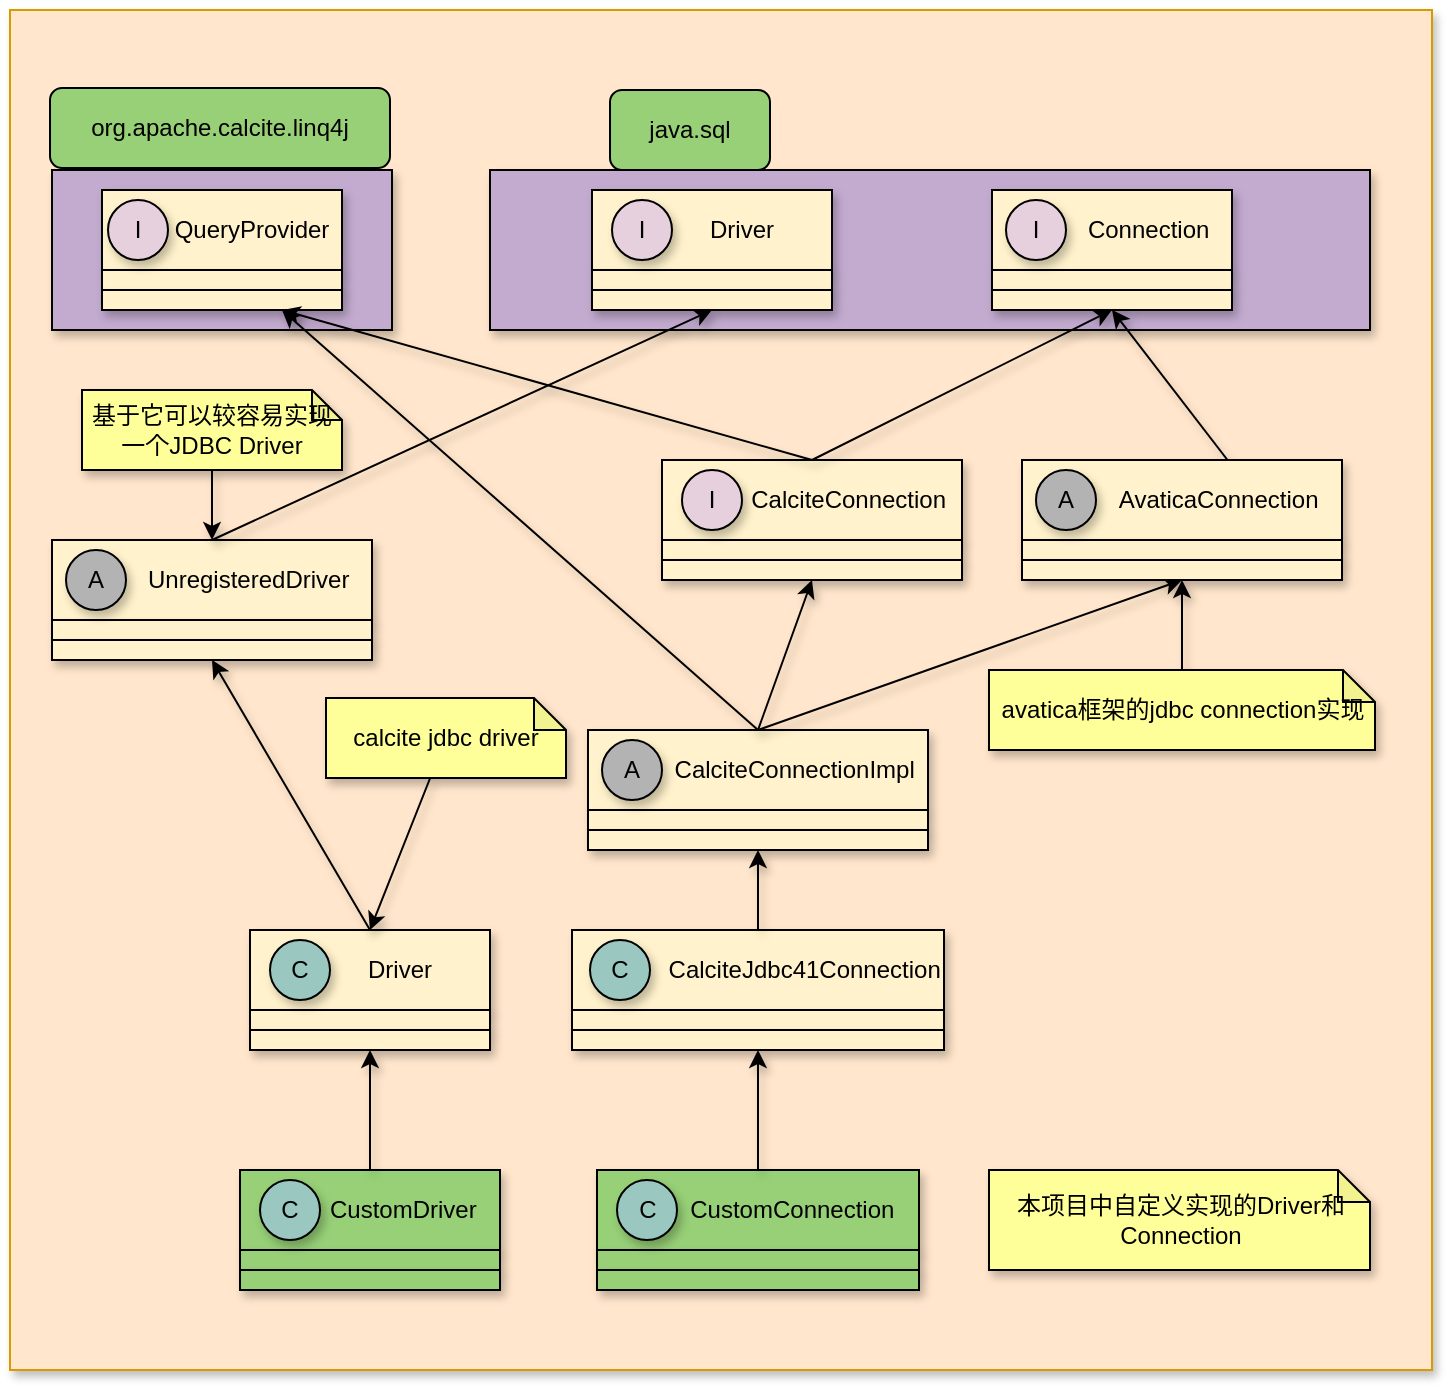 <mxfile version="16.6.2" type="github">
  <diagram id="AoQIWtYYpwWVk6ZIjzAr" name="Page-1">
    <mxGraphModel dx="3157" dy="890" grid="1" gridSize="10" guides="1" tooltips="1" connect="1" arrows="1" fold="1" page="1" pageScale="1" pageWidth="1169" pageHeight="827" math="0" shadow="0">
      <root>
        <mxCell id="0" />
        <mxCell id="1" parent="0" />
        <mxCell id="5O7vwhL4JTgxeK-SQRp--77" value="" style="rounded=0;whiteSpace=wrap;html=1;hachureGap=4;pointerEvents=0;fillColor=#ffe6cc;strokeColor=#d79b00;shadow=1;" vertex="1" parent="1">
          <mxGeometry x="-100" y="70" width="711" height="680" as="geometry" />
        </mxCell>
        <mxCell id="5O7vwhL4JTgxeK-SQRp--1" value="" style="rounded=0;whiteSpace=wrap;html=1;fillColor=#C3ABD0;shadow=1;" vertex="1" parent="1">
          <mxGeometry x="140" y="150" width="440" height="80" as="geometry" />
        </mxCell>
        <mxCell id="5O7vwhL4JTgxeK-SQRp--2" value="&amp;nbsp; &amp;nbsp; &amp;nbsp; &amp;nbsp; &amp;nbsp;Driver" style="rounded=0;whiteSpace=wrap;html=1;fillColor=#FFF2CC;shadow=1;" vertex="1" parent="1">
          <mxGeometry x="191" y="160" width="120" height="40" as="geometry" />
        </mxCell>
        <mxCell id="5O7vwhL4JTgxeK-SQRp--3" value="java.sql" style="rounded=1;whiteSpace=wrap;html=1;fillColor=#97D077;" vertex="1" parent="1">
          <mxGeometry x="200" y="110" width="80" height="40" as="geometry" />
        </mxCell>
        <mxCell id="5O7vwhL4JTgxeK-SQRp--4" value="&amp;nbsp; &amp;nbsp; &amp;nbsp; &amp;nbsp; &amp;nbsp; &amp;nbsp;Connection" style="rounded=0;whiteSpace=wrap;html=1;fillColor=#FFF2CC;shadow=1;" vertex="1" parent="1">
          <mxGeometry x="391" y="160" width="120" height="40" as="geometry" />
        </mxCell>
        <mxCell id="5O7vwhL4JTgxeK-SQRp--5" value="" style="rounded=0;whiteSpace=wrap;html=1;fillColor=#FFF2CC;shadow=1;" vertex="1" parent="1">
          <mxGeometry x="191" y="200" width="120" height="10" as="geometry" />
        </mxCell>
        <mxCell id="5O7vwhL4JTgxeK-SQRp--6" value="" style="rounded=0;whiteSpace=wrap;html=1;fillColor=#FFF2CC;shadow=1;" vertex="1" parent="1">
          <mxGeometry x="391" y="200" width="120" height="10" as="geometry" />
        </mxCell>
        <mxCell id="5O7vwhL4JTgxeK-SQRp--7" value="" style="rounded=0;whiteSpace=wrap;html=1;fillColor=#C3ABD0;shadow=1;" vertex="1" parent="1">
          <mxGeometry x="-79" y="150" width="170" height="80" as="geometry" />
        </mxCell>
        <mxCell id="5O7vwhL4JTgxeK-SQRp--8" value="&amp;nbsp; &amp;nbsp; &amp;nbsp; &amp;nbsp; &amp;nbsp;QueryProvider" style="rounded=0;whiteSpace=wrap;html=1;fillColor=#FFF2CC;shadow=1;" vertex="1" parent="1">
          <mxGeometry x="-54" y="160" width="120" height="40" as="geometry" />
        </mxCell>
        <mxCell id="5O7vwhL4JTgxeK-SQRp--9" value="" style="rounded=0;whiteSpace=wrap;html=1;fillColor=#FFF2CC;shadow=1;" vertex="1" parent="1">
          <mxGeometry x="-54" y="200" width="120" height="10" as="geometry" />
        </mxCell>
        <mxCell id="5O7vwhL4JTgxeK-SQRp--10" value="org.apache.calcite.linq4j" style="rounded=1;whiteSpace=wrap;html=1;fillColor=#97D077;" vertex="1" parent="1">
          <mxGeometry x="-80" y="109" width="170" height="40" as="geometry" />
        </mxCell>
        <mxCell id="5O7vwhL4JTgxeK-SQRp--11" value="" style="rounded=0;whiteSpace=wrap;html=1;fillColor=#FFF2CC;shadow=1;" vertex="1" parent="1">
          <mxGeometry x="191" y="210" width="120" height="10" as="geometry" />
        </mxCell>
        <mxCell id="5O7vwhL4JTgxeK-SQRp--12" value="" style="rounded=0;whiteSpace=wrap;html=1;fillColor=#FFF2CC;shadow=1;" vertex="1" parent="1">
          <mxGeometry x="391" y="210" width="120" height="10" as="geometry" />
        </mxCell>
        <mxCell id="5O7vwhL4JTgxeK-SQRp--13" value="&amp;nbsp; &amp;nbsp; &amp;nbsp; &amp;nbsp; &amp;nbsp; &amp;nbsp;CalciteConnection" style="rounded=0;whiteSpace=wrap;html=1;fillColor=#FFF2CC;shadow=1;" vertex="1" parent="1">
          <mxGeometry x="226" y="295" width="150" height="40" as="geometry" />
        </mxCell>
        <mxCell id="5O7vwhL4JTgxeK-SQRp--14" value="" style="rounded=0;whiteSpace=wrap;html=1;fillColor=#FFF2CC;shadow=1;" vertex="1" parent="1">
          <mxGeometry x="226" y="335" width="150" height="10" as="geometry" />
        </mxCell>
        <mxCell id="5O7vwhL4JTgxeK-SQRp--16" value="" style="rounded=0;whiteSpace=wrap;html=1;fillColor=#FFF2CC;shadow=1;" vertex="1" parent="1">
          <mxGeometry x="226" y="345" width="150" height="10" as="geometry" />
        </mxCell>
        <mxCell id="5O7vwhL4JTgxeK-SQRp--18" value="" style="endArrow=classic;html=1;rounded=0;exitX=0.5;exitY=0;exitDx=0;exitDy=0;fillColor=#FFF2CC;shadow=1;entryX=0.5;entryY=1;entryDx=0;entryDy=0;" edge="1" parent="1" source="5O7vwhL4JTgxeK-SQRp--13" target="5O7vwhL4JTgxeK-SQRp--12">
          <mxGeometry width="50" height="50" relative="1" as="geometry">
            <mxPoint x="388" y="340" as="sourcePoint" />
            <mxPoint x="420" y="220" as="targetPoint" />
          </mxGeometry>
        </mxCell>
        <mxCell id="5O7vwhL4JTgxeK-SQRp--19" value="" style="rounded=0;whiteSpace=wrap;html=1;fillColor=#FFF2CC;shadow=1;" vertex="1" parent="1">
          <mxGeometry x="-54" y="210" width="120" height="10" as="geometry" />
        </mxCell>
        <mxCell id="5O7vwhL4JTgxeK-SQRp--20" value="" style="endArrow=classic;html=1;rounded=0;exitX=0.5;exitY=0;exitDx=0;exitDy=0;entryX=0.75;entryY=1;entryDx=0;entryDy=0;fillColor=#FFF2CC;shadow=1;" edge="1" parent="1" source="5O7vwhL4JTgxeK-SQRp--13" target="5O7vwhL4JTgxeK-SQRp--19">
          <mxGeometry width="50" height="50" relative="1" as="geometry">
            <mxPoint x="392.12" y="361.84" as="sourcePoint" />
            <mxPoint x="183" y="220" as="targetPoint" />
          </mxGeometry>
        </mxCell>
        <mxCell id="5O7vwhL4JTgxeK-SQRp--21" value="I" style="ellipse;whiteSpace=wrap;html=1;aspect=fixed;fillColor=#E6D0DE;shadow=1;" vertex="1" parent="1">
          <mxGeometry x="201" y="165" width="30" height="30" as="geometry" />
        </mxCell>
        <mxCell id="5O7vwhL4JTgxeK-SQRp--22" value="I" style="ellipse;whiteSpace=wrap;html=1;aspect=fixed;fillColor=#E6D0DE;shadow=1;" vertex="1" parent="1">
          <mxGeometry x="398" y="165" width="30" height="30" as="geometry" />
        </mxCell>
        <mxCell id="5O7vwhL4JTgxeK-SQRp--23" value="I" style="ellipse;whiteSpace=wrap;html=1;aspect=fixed;fillColor=#E6D0DE;shadow=1;" vertex="1" parent="1">
          <mxGeometry x="-51" y="165" width="30" height="30" as="geometry" />
        </mxCell>
        <mxCell id="5O7vwhL4JTgxeK-SQRp--24" value="" style="endArrow=classic;html=1;rounded=0;exitX=0.5;exitY=0;exitDx=0;exitDy=0;entryX=0.5;entryY=1;entryDx=0;entryDy=0;fillColor=#FFF2CC;shadow=1;" edge="1" parent="1" target="5O7vwhL4JTgxeK-SQRp--12">
          <mxGeometry width="50" height="50" relative="1" as="geometry">
            <mxPoint x="528" y="320.0" as="sourcePoint" />
            <mxPoint x="488" y="220" as="targetPoint" />
          </mxGeometry>
        </mxCell>
        <mxCell id="5O7vwhL4JTgxeK-SQRp--25" value="I" style="ellipse;whiteSpace=wrap;html=1;aspect=fixed;fillColor=#E6D0DE;shadow=1;" vertex="1" parent="1">
          <mxGeometry x="236" y="300" width="30" height="30" as="geometry" />
        </mxCell>
        <mxCell id="5O7vwhL4JTgxeK-SQRp--27" value="&amp;nbsp; &amp;nbsp; &amp;nbsp; &amp;nbsp; &amp;nbsp;Driver" style="rounded=0;whiteSpace=wrap;html=1;fillColor=#FFF2CC;shadow=1;" vertex="1" parent="1">
          <mxGeometry x="20" y="530" width="120" height="40" as="geometry" />
        </mxCell>
        <mxCell id="5O7vwhL4JTgxeK-SQRp--28" value="" style="rounded=0;whiteSpace=wrap;html=1;fillColor=#FFF2CC;shadow=1;" vertex="1" parent="1">
          <mxGeometry x="20" y="570" width="120" height="10" as="geometry" />
        </mxCell>
        <mxCell id="5O7vwhL4JTgxeK-SQRp--29" value="" style="rounded=0;whiteSpace=wrap;html=1;fillColor=#FFF2CC;shadow=1;" vertex="1" parent="1">
          <mxGeometry x="20" y="580" width="120" height="10" as="geometry" />
        </mxCell>
        <mxCell id="5O7vwhL4JTgxeK-SQRp--30" value="&amp;nbsp; &amp;nbsp; &amp;nbsp; &amp;nbsp; &amp;nbsp; &amp;nbsp;UnregisteredDriver" style="rounded=0;whiteSpace=wrap;html=1;fillColor=#FFF2CC;shadow=1;" vertex="1" parent="1">
          <mxGeometry x="-79" y="335" width="160" height="40" as="geometry" />
        </mxCell>
        <mxCell id="5O7vwhL4JTgxeK-SQRp--31" value="" style="rounded=0;whiteSpace=wrap;html=1;fillColor=#FFF2CC;shadow=1;" vertex="1" parent="1">
          <mxGeometry x="-79" y="375" width="160" height="10" as="geometry" />
        </mxCell>
        <mxCell id="5O7vwhL4JTgxeK-SQRp--32" value="" style="rounded=0;whiteSpace=wrap;html=1;fillColor=#FFF2CC;shadow=1;" vertex="1" parent="1">
          <mxGeometry x="-79" y="385" width="160" height="10" as="geometry" />
        </mxCell>
        <mxCell id="5O7vwhL4JTgxeK-SQRp--33" value="A" style="ellipse;whiteSpace=wrap;html=1;aspect=fixed;fillColor=#B3B3B3;shadow=1;" vertex="1" parent="1">
          <mxGeometry x="-72" y="340" width="30" height="30" as="geometry" />
        </mxCell>
        <mxCell id="5O7vwhL4JTgxeK-SQRp--34" value="C" style="ellipse;whiteSpace=wrap;html=1;aspect=fixed;fillColor=#9AC7BF;shadow=1;" vertex="1" parent="1">
          <mxGeometry x="30" y="535" width="30" height="30" as="geometry" />
        </mxCell>
        <mxCell id="5O7vwhL4JTgxeK-SQRp--35" value="" style="endArrow=classic;html=1;rounded=0;exitX=0.5;exitY=0;exitDx=0;exitDy=0;entryX=0.5;entryY=1;entryDx=0;entryDy=0;fillColor=#FFF2CC;shadow=1;" edge="1" parent="1" source="5O7vwhL4JTgxeK-SQRp--30" target="5O7vwhL4JTgxeK-SQRp--11">
          <mxGeometry width="50" height="50" relative="1" as="geometry">
            <mxPoint x="315.5" y="330" as="sourcePoint" />
            <mxPoint x="358" y="220" as="targetPoint" />
          </mxGeometry>
        </mxCell>
        <mxCell id="5O7vwhL4JTgxeK-SQRp--36" value="" style="endArrow=classic;html=1;rounded=0;exitX=0.5;exitY=0;exitDx=0;exitDy=0;entryX=0.5;entryY=1;entryDx=0;entryDy=0;fillColor=#FFF2CC;shadow=1;" edge="1" parent="1" source="5O7vwhL4JTgxeK-SQRp--27" target="5O7vwhL4JTgxeK-SQRp--32">
          <mxGeometry width="50" height="50" relative="1" as="geometry">
            <mxPoint x="326.5" y="340" as="sourcePoint" />
            <mxPoint x="204" y="240" as="targetPoint" />
          </mxGeometry>
        </mxCell>
        <mxCell id="5O7vwhL4JTgxeK-SQRp--37" value="&amp;nbsp; &amp;nbsp; &amp;nbsp; &amp;nbsp; &amp;nbsp; &amp;nbsp;CalciteConnectionImpl" style="rounded=0;whiteSpace=wrap;html=1;fillColor=#FFF2CC;shadow=1;" vertex="1" parent="1">
          <mxGeometry x="189" y="430" width="170" height="40" as="geometry" />
        </mxCell>
        <mxCell id="5O7vwhL4JTgxeK-SQRp--38" value="" style="rounded=0;whiteSpace=wrap;html=1;fillColor=#FFF2CC;shadow=1;" vertex="1" parent="1">
          <mxGeometry x="189" y="470" width="170" height="10" as="geometry" />
        </mxCell>
        <mxCell id="5O7vwhL4JTgxeK-SQRp--39" value="" style="rounded=0;whiteSpace=wrap;html=1;fillColor=#FFF2CC;shadow=1;" vertex="1" parent="1">
          <mxGeometry x="189" y="480" width="170" height="10" as="geometry" />
        </mxCell>
        <mxCell id="5O7vwhL4JTgxeK-SQRp--40" value="A" style="ellipse;whiteSpace=wrap;html=1;aspect=fixed;fillColor=#B3B3B3;shadow=1;" vertex="1" parent="1">
          <mxGeometry x="196" y="435" width="30" height="30" as="geometry" />
        </mxCell>
        <mxCell id="5O7vwhL4JTgxeK-SQRp--41" value="&amp;nbsp; &amp;nbsp; &amp;nbsp; &amp;nbsp; &amp;nbsp; &amp;nbsp; &amp;nbsp; CalciteJdbc41Connection" style="rounded=0;whiteSpace=wrap;html=1;fillColor=#FFF2CC;shadow=1;" vertex="1" parent="1">
          <mxGeometry x="181" y="530" width="186" height="40" as="geometry" />
        </mxCell>
        <mxCell id="5O7vwhL4JTgxeK-SQRp--42" value="" style="rounded=0;whiteSpace=wrap;html=1;fillColor=#FFF2CC;shadow=1;" vertex="1" parent="1">
          <mxGeometry x="181" y="570" width="186" height="10" as="geometry" />
        </mxCell>
        <mxCell id="5O7vwhL4JTgxeK-SQRp--43" value="" style="rounded=0;whiteSpace=wrap;html=1;fillColor=#FFF2CC;shadow=1;" vertex="1" parent="1">
          <mxGeometry x="181" y="580" width="186" height="10" as="geometry" />
        </mxCell>
        <mxCell id="5O7vwhL4JTgxeK-SQRp--44" value="C" style="ellipse;whiteSpace=wrap;html=1;aspect=fixed;fillColor=#9AC7BF;shadow=1;" vertex="1" parent="1">
          <mxGeometry x="190" y="535" width="30" height="30" as="geometry" />
        </mxCell>
        <mxCell id="5O7vwhL4JTgxeK-SQRp--45" value="" style="endArrow=classic;html=1;rounded=0;exitX=0.5;exitY=0;exitDx=0;exitDy=0;entryX=0.5;entryY=1;entryDx=0;entryDy=0;fillColor=#FFF2CC;shadow=1;" edge="1" parent="1" source="5O7vwhL4JTgxeK-SQRp--37" target="5O7vwhL4JTgxeK-SQRp--16">
          <mxGeometry width="50" height="50" relative="1" as="geometry">
            <mxPoint x="386.55" y="330" as="sourcePoint" />
            <mxPoint x="499" y="230" as="targetPoint" />
          </mxGeometry>
        </mxCell>
        <mxCell id="5O7vwhL4JTgxeK-SQRp--46" value="" style="endArrow=classic;html=1;rounded=0;exitX=0.5;exitY=0;exitDx=0;exitDy=0;entryX=0.5;entryY=1;entryDx=0;entryDy=0;fillColor=#FFF2CC;shadow=1;" edge="1" parent="1" source="5O7vwhL4JTgxeK-SQRp--37" target="5O7vwhL4JTgxeK-SQRp--62">
          <mxGeometry width="50" height="50" relative="1" as="geometry">
            <mxPoint x="396.55" y="340" as="sourcePoint" />
            <mxPoint x="529" y="380" as="targetPoint" />
          </mxGeometry>
        </mxCell>
        <mxCell id="5O7vwhL4JTgxeK-SQRp--47" value="" style="endArrow=classic;html=1;rounded=0;exitX=0.5;exitY=0;exitDx=0;exitDy=0;entryX=0.75;entryY=1;entryDx=0;entryDy=0;fillColor=#FFF2CC;shadow=1;" edge="1" parent="1" source="5O7vwhL4JTgxeK-SQRp--37" target="5O7vwhL4JTgxeK-SQRp--19">
          <mxGeometry width="50" height="50" relative="1" as="geometry">
            <mxPoint x="405.55" y="350" as="sourcePoint" />
            <mxPoint x="123" y="220" as="targetPoint" />
          </mxGeometry>
        </mxCell>
        <mxCell id="5O7vwhL4JTgxeK-SQRp--48" value="" style="endArrow=classic;html=1;rounded=0;entryX=0.5;entryY=1;entryDx=0;entryDy=0;fillColor=#FFF2CC;shadow=1;" edge="1" parent="1" source="5O7vwhL4JTgxeK-SQRp--41" target="5O7vwhL4JTgxeK-SQRp--39">
          <mxGeometry width="50" height="50" relative="1" as="geometry">
            <mxPoint x="284" y="440" as="sourcePoint" />
            <mxPoint x="354" y="390" as="targetPoint" />
          </mxGeometry>
        </mxCell>
        <mxCell id="5O7vwhL4JTgxeK-SQRp--49" value="" style="edgeStyle=none;rounded=0;orthogonalLoop=1;jettySize=auto;html=1;fillColor=#FFF2CC;elbow=vertical;entryX=0.5;entryY=0;entryDx=0;entryDy=0;shadow=1;" edge="1" parent="1" source="5O7vwhL4JTgxeK-SQRp--50" target="5O7vwhL4JTgxeK-SQRp--27">
          <mxGeometry relative="1" as="geometry" />
        </mxCell>
        <mxCell id="5O7vwhL4JTgxeK-SQRp--50" value="calcite jdbc driver" style="shape=note;whiteSpace=wrap;html=1;backgroundOutline=1;darkOpacity=0.05;fillColor=#FFFF99;size=16;shadow=1;" vertex="1" parent="1">
          <mxGeometry x="58" y="414" width="120" height="40" as="geometry" />
        </mxCell>
        <mxCell id="5O7vwhL4JTgxeK-SQRp--51" value="" style="edgeStyle=none;rounded=0;orthogonalLoop=1;jettySize=auto;html=1;fillColor=#FFF2CC;elbow=vertical;entryX=0.5;entryY=1;entryDx=0;entryDy=0;shadow=1;" edge="1" parent="1" source="5O7vwhL4JTgxeK-SQRp--52" target="5O7vwhL4JTgxeK-SQRp--62">
          <mxGeometry relative="1" as="geometry">
            <mxPoint x="528.474" y="380" as="targetPoint" />
          </mxGeometry>
        </mxCell>
        <mxCell id="5O7vwhL4JTgxeK-SQRp--52" value="avatica框架的jdbc connection实现" style="shape=note;whiteSpace=wrap;html=1;backgroundOutline=1;darkOpacity=0.05;fillColor=#FFFF99;size=16;shadow=1;" vertex="1" parent="1">
          <mxGeometry x="389.5" y="400" width="193" height="40" as="geometry" />
        </mxCell>
        <mxCell id="5O7vwhL4JTgxeK-SQRp--53" value="" style="edgeStyle=none;rounded=0;orthogonalLoop=1;jettySize=auto;html=1;fillColor=#FFF2CC;elbow=vertical;exitX=0.5;exitY=1;exitDx=0;exitDy=0;exitPerimeter=0;entryX=0.5;entryY=0;entryDx=0;entryDy=0;shadow=1;" edge="1" parent="1" source="5O7vwhL4JTgxeK-SQRp--54" target="5O7vwhL4JTgxeK-SQRp--30">
          <mxGeometry relative="1" as="geometry">
            <mxPoint x="-39" y="330" as="targetPoint" />
          </mxGeometry>
        </mxCell>
        <mxCell id="5O7vwhL4JTgxeK-SQRp--54" value="基于它可以较容易实现一个JDBC Driver" style="shape=note;whiteSpace=wrap;html=1;backgroundOutline=1;darkOpacity=0.05;fillColor=#FFFF99;size=15;shadow=1;" vertex="1" parent="1">
          <mxGeometry x="-64" y="260" width="130" height="40" as="geometry" />
        </mxCell>
        <mxCell id="5O7vwhL4JTgxeK-SQRp--60" value="&amp;nbsp; &amp;nbsp; &amp;nbsp; &amp;nbsp; &amp;nbsp; &amp;nbsp;AvaticaConnection" style="rounded=0;whiteSpace=wrap;html=1;fillColor=#FFF2CC;shadow=1;" vertex="1" parent="1">
          <mxGeometry x="406" y="295" width="160" height="40" as="geometry" />
        </mxCell>
        <mxCell id="5O7vwhL4JTgxeK-SQRp--61" value="" style="rounded=0;whiteSpace=wrap;html=1;fillColor=#FFF2CC;shadow=1;" vertex="1" parent="1">
          <mxGeometry x="406" y="335" width="160" height="10" as="geometry" />
        </mxCell>
        <mxCell id="5O7vwhL4JTgxeK-SQRp--62" value="" style="rounded=0;whiteSpace=wrap;html=1;fillColor=#FFF2CC;shadow=1;" vertex="1" parent="1">
          <mxGeometry x="406" y="345" width="160" height="10" as="geometry" />
        </mxCell>
        <mxCell id="5O7vwhL4JTgxeK-SQRp--63" value="A" style="ellipse;whiteSpace=wrap;html=1;aspect=fixed;fillColor=#B3B3B3;shadow=1;" vertex="1" parent="1">
          <mxGeometry x="413" y="300" width="30" height="30" as="geometry" />
        </mxCell>
        <mxCell id="5O7vwhL4JTgxeK-SQRp--66" value="&amp;nbsp; &amp;nbsp; &amp;nbsp; &amp;nbsp; &amp;nbsp; CustomDriver" style="rounded=0;whiteSpace=wrap;html=1;fillColor=#97D077;shadow=1;" vertex="1" parent="1">
          <mxGeometry x="15" y="650" width="130" height="40" as="geometry" />
        </mxCell>
        <mxCell id="5O7vwhL4JTgxeK-SQRp--67" value="" style="rounded=0;whiteSpace=wrap;html=1;fillColor=#97D077;shadow=1;" vertex="1" parent="1">
          <mxGeometry x="15" y="690" width="130" height="10" as="geometry" />
        </mxCell>
        <mxCell id="5O7vwhL4JTgxeK-SQRp--68" value="" style="rounded=0;whiteSpace=wrap;html=1;fillColor=#97D077;shadow=1;" vertex="1" parent="1">
          <mxGeometry x="15" y="700" width="130" height="10" as="geometry" />
        </mxCell>
        <mxCell id="5O7vwhL4JTgxeK-SQRp--69" value="C" style="ellipse;whiteSpace=wrap;html=1;aspect=fixed;fillColor=#9AC7BF;shadow=1;" vertex="1" parent="1">
          <mxGeometry x="25" y="655" width="30" height="30" as="geometry" />
        </mxCell>
        <mxCell id="5O7vwhL4JTgxeK-SQRp--70" value="&amp;nbsp; &amp;nbsp; &amp;nbsp; &amp;nbsp; &amp;nbsp; CustomConnection" style="rounded=0;whiteSpace=wrap;html=1;fillColor=#97D077;shadow=1;" vertex="1" parent="1">
          <mxGeometry x="193.5" y="650" width="161" height="40" as="geometry" />
        </mxCell>
        <mxCell id="5O7vwhL4JTgxeK-SQRp--71" value="" style="rounded=0;whiteSpace=wrap;html=1;fillColor=#97D077;shadow=1;" vertex="1" parent="1">
          <mxGeometry x="193.5" y="690" width="161" height="10" as="geometry" />
        </mxCell>
        <mxCell id="5O7vwhL4JTgxeK-SQRp--72" value="" style="rounded=0;whiteSpace=wrap;html=1;fillColor=#97D077;shadow=1;" vertex="1" parent="1">
          <mxGeometry x="193.5" y="700" width="161" height="10" as="geometry" />
        </mxCell>
        <mxCell id="5O7vwhL4JTgxeK-SQRp--73" value="C" style="ellipse;whiteSpace=wrap;html=1;aspect=fixed;fillColor=#9AC7BF;shadow=1;" vertex="1" parent="1">
          <mxGeometry x="203.5" y="655" width="30" height="30" as="geometry" />
        </mxCell>
        <mxCell id="5O7vwhL4JTgxeK-SQRp--74" value="" style="endArrow=classic;html=1;rounded=0;entryX=0.5;entryY=1;entryDx=0;entryDy=0;fillColor=#FFF2CC;shadow=1;exitX=0.5;exitY=0;exitDx=0;exitDy=0;" edge="1" parent="1" source="5O7vwhL4JTgxeK-SQRp--66" target="5O7vwhL4JTgxeK-SQRp--29">
          <mxGeometry width="50" height="50" relative="1" as="geometry">
            <mxPoint x="80" y="640" as="sourcePoint" />
            <mxPoint x="10" y="405" as="targetPoint" />
          </mxGeometry>
        </mxCell>
        <mxCell id="5O7vwhL4JTgxeK-SQRp--75" value="" style="endArrow=classic;html=1;rounded=0;entryX=0.5;entryY=1;entryDx=0;entryDy=0;fillColor=#FFF2CC;shadow=1;" edge="1" parent="1" source="5O7vwhL4JTgxeK-SQRp--70" target="5O7vwhL4JTgxeK-SQRp--43">
          <mxGeometry width="50" height="50" relative="1" as="geometry">
            <mxPoint x="284" y="540" as="sourcePoint" />
            <mxPoint x="284" y="500" as="targetPoint" />
          </mxGeometry>
        </mxCell>
        <mxCell id="5O7vwhL4JTgxeK-SQRp--76" value="本项目中自定义实现的Driver和Connection" style="shape=note;whiteSpace=wrap;html=1;backgroundOutline=1;darkOpacity=0.05;fillColor=#FFFF99;size=16;shadow=1;" vertex="1" parent="1">
          <mxGeometry x="389.5" y="650" width="190.5" height="50" as="geometry" />
        </mxCell>
      </root>
    </mxGraphModel>
  </diagram>
</mxfile>
